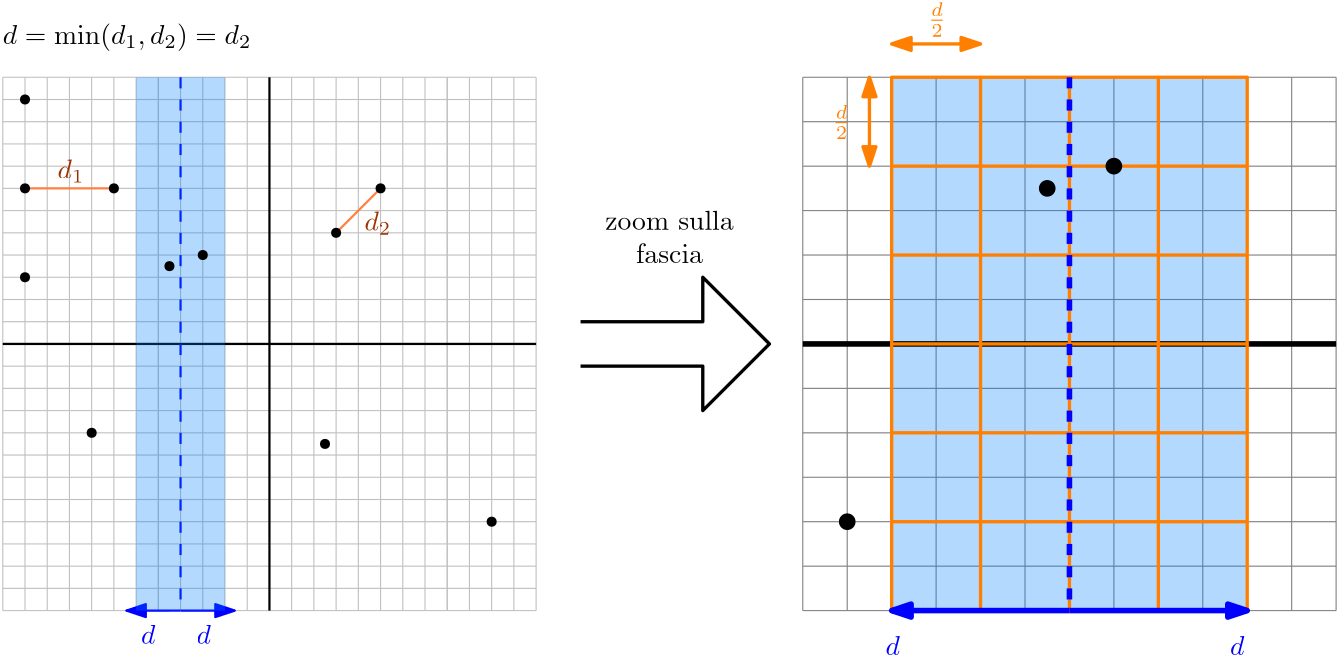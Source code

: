 <?xml version="1.0"?>
<!DOCTYPE ipe SYSTEM "ipe.dtd">
<ipe version="70218" creator="Ipe 7.2.28">
<info created="D:20240425095136" modified="D:20240425105325"/>
<preamble>\usepackage{amssymb}
\usepackage{amsmath}</preamble>
<ipestyle name="basic">
<symbol name="arrow/arc(spx)">
<path stroke="sym-stroke" fill="sym-stroke" pen="sym-pen">
0 0 m
-1 0.333 l
-1 -0.333 l
h
</path>
</symbol>
<symbol name="arrow/farc(spx)">
<path stroke="sym-stroke" fill="white" pen="sym-pen">
0 0 m
-1 0.333 l
-1 -0.333 l
h
</path>
</symbol>
<symbol name="arrow/ptarc(spx)">
<path stroke="sym-stroke" fill="sym-stroke" pen="sym-pen">
0 0 m
-1 0.333 l
-0.8 0 l
-1 -0.333 l
h
</path>
</symbol>
<symbol name="arrow/fptarc(spx)">
<path stroke="sym-stroke" fill="white" pen="sym-pen">
0 0 m
-1 0.333 l
-0.8 0 l
-1 -0.333 l
h
</path>
</symbol>
<symbol name="mark/circle(sx)" transformations="translations">
<path fill="sym-stroke">
0.6 0 0 0.6 0 0 e
0.4 0 0 0.4 0 0 e
</path>
</symbol>
<symbol name="mark/disk(sx)" transformations="translations">
<path fill="sym-stroke">
0.6 0 0 0.6 0 0 e
</path>
</symbol>
<symbol name="mark/fdisk(sfx)" transformations="translations">
<group>
<path fill="sym-fill">
0.5 0 0 0.5 0 0 e
</path>
<path fill="sym-stroke" fillrule="eofill">
0.6 0 0 0.6 0 0 e
0.4 0 0 0.4 0 0 e
</path>
</group>
</symbol>
<symbol name="mark/box(sx)" transformations="translations">
<path fill="sym-stroke" fillrule="eofill">
-0.6 -0.6 m
0.6 -0.6 l
0.6 0.6 l
-0.6 0.6 l
h
-0.4 -0.4 m
0.4 -0.4 l
0.4 0.4 l
-0.4 0.4 l
h
</path>
</symbol>
<symbol name="mark/square(sx)" transformations="translations">
<path fill="sym-stroke">
-0.6 -0.6 m
0.6 -0.6 l
0.6 0.6 l
-0.6 0.6 l
h
</path>
</symbol>
<symbol name="mark/fsquare(sfx)" transformations="translations">
<group>
<path fill="sym-fill">
-0.5 -0.5 m
0.5 -0.5 l
0.5 0.5 l
-0.5 0.5 l
h
</path>
<path fill="sym-stroke" fillrule="eofill">
-0.6 -0.6 m
0.6 -0.6 l
0.6 0.6 l
-0.6 0.6 l
h
-0.4 -0.4 m
0.4 -0.4 l
0.4 0.4 l
-0.4 0.4 l
h
</path>
</group>
</symbol>
<symbol name="mark/cross(sx)" transformations="translations">
<group>
<path fill="sym-stroke">
-0.43 -0.57 m
0.57 0.43 l
0.43 0.57 l
-0.57 -0.43 l
h
</path>
<path fill="sym-stroke">
-0.43 0.57 m
0.57 -0.43 l
0.43 -0.57 l
-0.57 0.43 l
h
</path>
</group>
</symbol>
<symbol name="arrow/fnormal(spx)">
<path stroke="sym-stroke" fill="white" pen="sym-pen">
0 0 m
-1 0.333 l
-1 -0.333 l
h
</path>
</symbol>
<symbol name="arrow/pointed(spx)">
<path stroke="sym-stroke" fill="sym-stroke" pen="sym-pen">
0 0 m
-1 0.333 l
-0.8 0 l
-1 -0.333 l
h
</path>
</symbol>
<symbol name="arrow/fpointed(spx)">
<path stroke="sym-stroke" fill="white" pen="sym-pen">
0 0 m
-1 0.333 l
-0.8 0 l
-1 -0.333 l
h
</path>
</symbol>
<symbol name="arrow/linear(spx)">
<path stroke="sym-stroke" pen="sym-pen">
-1 0.333 m
0 0 l
-1 -0.333 l
</path>
</symbol>
<symbol name="arrow/fdouble(spx)">
<path stroke="sym-stroke" fill="white" pen="sym-pen">
0 0 m
-1 0.333 l
-1 -0.333 l
h
-1 0 m
-2 0.333 l
-2 -0.333 l
h
</path>
</symbol>
<symbol name="arrow/double(spx)">
<path stroke="sym-stroke" fill="sym-stroke" pen="sym-pen">
0 0 m
-1 0.333 l
-1 -0.333 l
h
-1 0 m
-2 0.333 l
-2 -0.333 l
h
</path>
</symbol>
<symbol name="arrow/mid-normal(spx)">
<path stroke="sym-stroke" fill="sym-stroke" pen="sym-pen">
0.5 0 m
-0.5 0.333 l
-0.5 -0.333 l
h
</path>
</symbol>
<symbol name="arrow/mid-fnormal(spx)">
<path stroke="sym-stroke" fill="white" pen="sym-pen">
0.5 0 m
-0.5 0.333 l
-0.5 -0.333 l
h
</path>
</symbol>
<symbol name="arrow/mid-pointed(spx)">
<path stroke="sym-stroke" fill="sym-stroke" pen="sym-pen">
0.5 0 m
-0.5 0.333 l
-0.3 0 l
-0.5 -0.333 l
h
</path>
</symbol>
<symbol name="arrow/mid-fpointed(spx)">
<path stroke="sym-stroke" fill="white" pen="sym-pen">
0.5 0 m
-0.5 0.333 l
-0.3 0 l
-0.5 -0.333 l
h
</path>
</symbol>
<symbol name="arrow/mid-double(spx)">
<path stroke="sym-stroke" fill="sym-stroke" pen="sym-pen">
1 0 m
0 0.333 l
0 -0.333 l
h
0 0 m
-1 0.333 l
-1 -0.333 l
h
</path>
</symbol>
<symbol name="arrow/mid-fdouble(spx)">
<path stroke="sym-stroke" fill="white" pen="sym-pen">
1 0 m
0 0.333 l
0 -0.333 l
h
0 0 m
-1 0.333 l
-1 -0.333 l
h
</path>
</symbol>
<anglesize name="22.5 deg" value="22.5"/>
<anglesize name="30 deg" value="30"/>
<anglesize name="45 deg" value="45"/>
<anglesize name="60 deg" value="60"/>
<anglesize name="90 deg" value="90"/>
<arrowsize name="large" value="10"/>
<arrowsize name="small" value="5"/>
<arrowsize name="tiny" value="3"/>
<color name="blue" value="0 0 1"/>
<color name="brown" value="0.647 0.165 0.165"/>
<color name="darkblue" value="0 0 0.545"/>
<color name="darkcyan" value="0 0.545 0.545"/>
<color name="darkgray" value="0.663"/>
<color name="darkgreen" value="0 0.392 0"/>
<color name="darkmagenta" value="0.545 0 0.545"/>
<color name="darkorange" value="1 0.549 0"/>
<color name="darkred" value="0.545 0 0"/>
<color name="gold" value="1 0.843 0"/>
<color name="gray" value="0.745"/>
<color name="green" value="0 1 0"/>
<color name="lightblue" value="0.678 0.847 0.902"/>
<color name="lightcyan" value="0.878 1 1"/>
<color name="lightgray" value="0.827"/>
<color name="lightgreen" value="0.565 0.933 0.565"/>
<color name="lightyellow" value="1 1 0.878"/>
<color name="navy" value="0 0 0.502"/>
<color name="orange" value="1 0.647 0"/>
<color name="pink" value="1 0.753 0.796"/>
<color name="purple" value="0.627 0.125 0.941"/>
<color name="red" value="1 0 0"/>
<color name="seagreen" value="0.18 0.545 0.341"/>
<color name="turquoise" value="0.251 0.878 0.816"/>
<color name="violet" value="0.933 0.51 0.933"/>
<color name="yellow" value="1 1 0"/>
<dashstyle name="dash dot dotted" value="[4 2 1 2 1 2] 0"/>
<dashstyle name="dash dotted" value="[4 2 1 2] 0"/>
<dashstyle name="dashed" value="[4] 0"/>
<dashstyle name="dotted" value="[1 3] 0"/>
<gridsize name="10 pts (~3.5 mm)" value="10"/>
<gridsize name="14 pts (~5 mm)" value="14"/>
<gridsize name="16 pts (~6 mm)" value="16"/>
<gridsize name="20 pts (~7 mm)" value="20"/>
<gridsize name="28 pts (~10 mm)" value="28"/>
<gridsize name="32 pts (~12 mm)" value="32"/>
<gridsize name="4 pts" value="4"/>
<gridsize name="56 pts (~20 mm)" value="56"/>
<gridsize name="8 pts (~3 mm)" value="8"/>
<opacity name="10%" value="0.1"/>
<opacity name="30%" value="0.3"/>
<opacity name="50%" value="0.5"/>
<opacity name="75%" value="0.75"/>
<pen name="fat" value="1.2"/>
<pen name="heavier" value="0.8"/>
<pen name="ultrafat" value="2"/>
<symbolsize name="large" value="5"/>
<symbolsize name="small" value="2"/>
<symbolsize name="tiny" value="1.1"/>
<textsize name="Huge" value="\Huge"/>
<textsize name="LARGE" value="\LARGE"/>
<textsize name="Large" value="\Large"/>
<textsize name="footnote" value="\footnotesize"/>
<textsize name="huge" value="\huge"/>
<textsize name="large" value="\large"/>
<textsize name="script" value="\scriptsize"/>
<textsize name="small" value="\small"/>
<textsize name="tiny" value="\tiny"/>
<textstyle name="center" begin="\begin{center}" end="\end{center}"/>
<textstyle name="item" begin="\begin{itemize}\item{}" end="\end{itemize}"/>
<textstyle name="itemize" begin="\begin{itemize}" end="\end{itemize}"/>
<tiling name="falling" angle="-60" step="4" width="1"/>
<tiling name="rising" angle="30" step="4" width="1"/>
</ipestyle>
<page>
<layer name="alpha"/>
<view layers="alpha" active="alpha"/>
<path layer="alpha" matrix="1 0 0 1 -120 -48" stroke="0.753">
240 608 m
240 800 l
</path>
<path matrix="1 0 0 1 -128 -48" stroke="0.753">
240 608 m
240 800 l
</path>
<path matrix="1 0 0 1 -136 -48" stroke="0.753">
240 608 m
240 800 l
</path>
<path matrix="1 0 0 1 -144 -48" stroke="0.753">
240 608 m
240 800 l
</path>
<path matrix="1 0 0 1 -152 -48" stroke="0.753">
240 608 m
240 800 l
</path>
<path matrix="1 0 0 1 -152 -48" stroke="0.753">
240 608 m
240 800 l
</path>
<path matrix="1 0 0 1 -160 -48" stroke="0.753">
240 608 m
240 800 l
</path>
<path matrix="1 0 0 1 -168 -48" stroke="0.753">
240 608 m
240 800 l
</path>
<path matrix="1 0 0 1 -176 -48" stroke="0.753">
240 608 m
240 800 l
</path>
<path matrix="1 0 0 1 -184 -48" stroke="0.753">
240 608 m
240 800 l
</path>
<path matrix="1 0 0 1 -192 -48" stroke="0.753">
240 608 m
240 800 l
</path>
<path matrix="1 0 0 1 -200 -48" stroke="0.753">
240 608 m
240 800 l
</path>
<path matrix="1 0 0 1 -208 -48" stroke="0.753">
240 608 m
240 800 l
</path>
<path matrix="1 0 0 1 -16 -48" stroke="0.753">
240 608 m
240 800 l
</path>
<path matrix="1 0 0 1 -24 -48" stroke="0.753">
240 608 m
240 800 l
</path>
<path matrix="1 0 0 1 -32 -48" stroke="0.753">
240 608 m
240 800 l
</path>
<path matrix="1 0 0 1 -40 -48" stroke="0.753">
240 608 m
240 800 l
</path>
<path matrix="1 0 0 1 -48 -48" stroke="0.753">
240 608 m
240 800 l
</path>
<path matrix="1 0 0 1 -48 -48" stroke="0.753">
240 608 m
240 800 l
</path>
<path matrix="1 0 0 1 -56 -48" stroke="0.753">
240 608 m
240 800 l
</path>
<path matrix="1 0 0 1 -64 -48" stroke="0.753">
240 608 m
240 800 l
</path>
<path matrix="1 0 0 1 -72 -48" stroke="0.753">
240 608 m
240 800 l
</path>
<path matrix="1 0 0 1 -80 -48" stroke="0.753">
240 608 m
240 800 l
</path>
<path matrix="1 0 0 1 -88 -48" stroke="0.753">
240 608 m
240 800 l
</path>
<path matrix="1 0 0 1 -96 -48" stroke="0.753">
240 608 m
240 800 l
</path>
<path matrix="1 0 0 1 -104 -48" stroke="0.753">
240 608 m
240 800 l
</path>
<path matrix="1 0 0 1 -112 -48" stroke="0.753">
144 800 m
336 800 l
</path>
<path matrix="1 0 0 1 -112 -48" stroke="0.753">
144 792 m
336 792 l
</path>
<path matrix="1 0 0 1 -112 -48" stroke="0.753">
336 784 m
144 784 l
</path>
<path matrix="1 0 0 1 -112 -72" stroke="0.753">
144 800 m
336 800 l
</path>
<path matrix="1 0 0 1 -112 -72" stroke="0.753">
144 792 m
336 792 l
</path>
<path matrix="1 0 0 1 -112 -72" stroke="0.753">
336 784 m
144 784 l
</path>
<path matrix="1 0 0 1 -112 -96" stroke="0.753">
144 800 m
336 800 l
</path>
<path matrix="1 0 0 1 -112 -96" stroke="0.753">
144 792 m
336 792 l
</path>
<path matrix="1 0 0 1 -112 -96" stroke="0.753">
336 784 m
144 784 l
</path>
<path matrix="1 0 0 1 -112 -120" stroke="0.753">
144 800 m
336 800 l
</path>
<path matrix="1 0 0 1 -112 -120" stroke="0.753">
144 792 m
336 792 l
</path>
<path matrix="1 0 0 1 -112 -120" stroke="0.753">
336 784 m
144 784 l
</path>
<path matrix="1 0 0 1 -112 -152" stroke="0.753">
144 800 m
336 800 l
</path>
<path matrix="1 0 0 1 -112 -152" stroke="0.753">
144 792 m
336 792 l
</path>
<path matrix="1 0 0 1 -112 -152" stroke="0.753">
336 784 m
144 784 l
</path>
<path matrix="1 0 0 1 -112 -176" stroke="0.753">
144 800 m
336 800 l
</path>
<path matrix="1 0 0 1 -112 -176" stroke="0.753">
144 792 m
336 792 l
</path>
<path matrix="1 0 0 1 -112 -176" stroke="0.753">
336 784 m
144 784 l
</path>
<path matrix="1 0 0 1 -112 -200" stroke="0.753">
144 800 m
336 800 l
</path>
<path matrix="1 0 0 1 -112 -200" stroke="0.753">
144 792 m
336 792 l
</path>
<path matrix="1 0 0 1 -112 -200" stroke="0.753">
336 784 m
144 784 l
</path>
<path matrix="1 0 0 1 -112 -224" stroke="0.753">
144 800 m
336 800 l
</path>
<path matrix="1 0 0 1 -112 -224" stroke="0.753">
144 792 m
336 792 l
</path>
<path matrix="1 0 0 1 -112 -224" stroke="0.753">
336 784 m
144 784 l
</path>
<path matrix="1 0 0 1 -112 -48" stroke="black" pen="heavier">
240 608 m
240 800 l
</path>
<path matrix="1 0 0 1 -112 -48" stroke="black" pen="heavier">
144 704 m
336 704 l
</path>
<path matrix="1 0 0 1 -112 -48" stroke="0 0 1" dash="dashed" pen="heavier">
208 800 m
208 608 l
</path>
<use matrix="1 0 0 1 -112 -48" name="mark/disk(sx)" pos="152 728" size="normal"/>
<use matrix="1 0 0 1 -112 -48" name="mark/disk(sx)" pos="152 792" size="normal"/>
<use matrix="1 0 0 1 -112 -48" name="mark/disk(sx)" pos="176 672" size="normal"/>
<use matrix="1 0 0 1 -112 -48" name="mark/disk(sx)" pos="260 668" size="normal"/>
<use matrix="1 0 0 1 -112 -48" name="mark/disk(sx)" pos="320 640" size="normal"/>
<path matrix="1 0 0 1 -112 -48" stroke="1 0.502 0.251" pen="heavier">
152 760 m
184 760 l
</path>
<path matrix="1 0 0 1 -112 -48" stroke="1 0.502 0.251" pen="heavier">
264 744 m
280 760 l
</path>
<use matrix="1 0 0 1 -112 -48" name="mark/disk(sx)" pos="280 760" size="normal"/>
<use matrix="1 0 0 1 -112 -48" name="mark/disk(sx)" pos="264 744" size="normal"/>
<use matrix="1 0 0 1 -112 -48" name="mark/disk(sx)" pos="184 760" size="normal"/>
<use matrix="1 0 0 1 -112 -48" name="mark/disk(sx)" pos="152 760" size="normal"/>
<text matrix="1 0 0 1 -116.303 -36.422" transformations="translations" pos="168 752" stroke="0.608 0.196 0" type="label" width="9.655" height="6.923" depth="1.49" valign="baseline" style="math">d_1</text>
<text matrix="1 0 0 1 -66.2204 -203.968" transformations="translations" pos="168 752" stroke="0 0 1" type="label" width="5.185" height="6.918" depth="0" valign="baseline" style="math">d</text>
<path matrix="1.21954 0 0 0.00009477 -225.958 559.929" stroke="0 0 1" pen="heavier" arrow="normal/normal">
264 744 m
280 760 l
</path>
<path matrix="1.21954 0 0 0.00009477 -245.468 559.929" stroke="0 0 1" pen="heavier" rarrow="normal/normal">
264 744 m
280 760 l
</path>
<text matrix="1 0 0 1 -86.2204 -203.968" transformations="translations" pos="168 752" stroke="0 0 1" type="label" width="5.185" height="6.918" depth="0" valign="baseline" style="math">d</text>
<text matrix="1 0 0 1 -5.81 -55.1894" transformations="translations" pos="168 752" stroke="0.608 0.196 0" type="label" width="9.655" height="6.923" depth="1.49" valign="baseline" style="math">d_2</text>
<path matrix="1 0 0 1 -112 -48" fill="0 0.502 1" opacity="30%" stroke-opacity="opaque">
192 608 m
192 800 l
224 800 l
224 608 l
h
</path>
<use matrix="1 0 0 1 -112 -48" name="mark/disk(sx)" pos="216 736" size="normal"/>
<use matrix="1 0 0 1 -108 -52" name="mark/disk(sx)" pos="200 736" size="normal"/>
<text matrix="1 0 0 1 181.78 -207.968" transformations="translations" pos="168 752" stroke="0 0 1" type="label" width="5.185" height="6.918" depth="0" valign="baseline" style="math">d</text>
<text matrix="1 0 0 1 305.78 -207.968" transformations="translations" pos="168 752" stroke="0 0 1" type="label" width="5.185" height="6.918" depth="0" valign="baseline" style="math">d</text>
<path matrix="1 0 0 1.02128 0 -16" stroke="0.502" opacity="30%" stroke-opacity="opaque">
400 564 m
400 752 l
</path>
<path matrix="1 0 0 1.02128 -16 -16" stroke="0.502" opacity="30%" stroke-opacity="opaque">
400 564 m
400 752 l
</path>
<path matrix="1 0 0 1.02128 -32 -16" stroke="0.502" opacity="30%" stroke-opacity="opaque">
400 564 m
400 752 l
</path>
<path matrix="1 0 0 1.02128 -48 -16" stroke="0.502" opacity="30%" stroke-opacity="opaque">
400 564 m
400 752 l
</path>
<path matrix="1 0 0 1.02128 -64 -16" stroke="0.502" opacity="30%" stroke-opacity="opaque">
400 564 m
400 752 l
</path>
<path matrix="1 0 0 1.02128 -80 -16" stroke="0.502" opacity="30%" stroke-opacity="opaque">
400 564 m
400 752 l
</path>
<path matrix="1 0 0 1.02128 112 -16" stroke="0.502" opacity="30%" stroke-opacity="opaque">
400 564 m
400 752 l
</path>
<path matrix="1 0 0 1.02128 96 -16" stroke="0.502" opacity="30%" stroke-opacity="opaque">
400 564 m
400 752 l
</path>
<path matrix="1 0 0 1.02128 80 -16" stroke="0.502" opacity="30%" stroke-opacity="opaque">
400 564 m
400 752 l
</path>
<path matrix="1 0 0 1.02128 64 -16" stroke="0.502" opacity="30%" stroke-opacity="opaque">
400 564 m
400 752 l
</path>
<path matrix="1 0 0 1.02128 48 -16" stroke="0.502" opacity="30%" stroke-opacity="opaque">
400 564 m
400 752 l
</path>
<path matrix="1 0 0 1.02128 32 -16" stroke="0.502" opacity="30%" stroke-opacity="opaque">
400 564 m
400 752 l
</path>
<path stroke="0.502" opacity="30%" stroke-opacity="opaque">
320 752 m
512 752 l
</path>
<path stroke="0.502" opacity="30%" stroke-opacity="opaque">
320 736 m
512 736 l
</path>
<path matrix="1 0 0 1 0 -32" stroke="0.502" opacity="30%" stroke-opacity="opaque">
320 752 m
512 752 l
</path>
<path matrix="1 0 0 1 0 -32" stroke="0.502" opacity="30%" stroke-opacity="opaque">
320 736 m
512 736 l
</path>
<path matrix="1 0 0 1 0 -64" stroke="0.502" opacity="30%" stroke-opacity="opaque">
320 752 m
512 752 l
</path>
<path matrix="1 0 0 1 0 -64" stroke="0.502" opacity="30%" stroke-opacity="opaque">
320 736 m
512 736 l
</path>
<path matrix="1 0 0 1 0 -112" stroke="0.502" opacity="30%" stroke-opacity="opaque">
320 752 m
512 752 l
</path>
<path matrix="1 0 0 1 0 -112" stroke="0.502" opacity="30%" stroke-opacity="opaque">
320 736 m
512 736 l
</path>
<path matrix="1 0 0 1 0 -144" stroke="0.502" opacity="30%" stroke-opacity="opaque">
320 752 m
512 752 l
</path>
<path matrix="1 0 0 1 0 -144" stroke="0.502" opacity="30%" stroke-opacity="opaque">
320 736 m
512 736 l
</path>
<path matrix="1 0 0 1 0 -176" stroke="0.502" opacity="30%" stroke-opacity="opaque">
320 752 m
512 752 l
</path>
<path matrix="1 0 0 1 0 -176" stroke="0.502" opacity="30%" stroke-opacity="opaque">
320 736 m
512 736 l
</path>
<path matrix="1 0 0 1.02128 0 -16" fill="0 0.502 1" opacity="30%" stroke-opacity="opaque">
352 564 m
352 752 l
480 752 l
480 564 l
h
</path>
<path matrix="1 0 0 1 176 -48" stroke="black" pen="ultrafat">
144 704 m
336 704 l
</path>
<use name="mark/disk(sx)" pos="408 712" size="large"/>
<use name="mark/disk(sx)" pos="336 592" size="large"/>
<path stroke="1 0.502 0" pen="fat" opacity="30%" stroke-opacity="opaque">
352 752 m
352 560 l
480 560 l
480 752 l
h
</path>
<path stroke="1 0.502 0" pen="fat" opacity="30%" stroke-opacity="opaque">
384 752 m
384 560 l
</path>
<path stroke="1 0.502 0" pen="fat" opacity="30%" stroke-opacity="opaque">
352 720 m
416 720 l
</path>
<path stroke="1 0.502 0" pen="fat" opacity="30%" stroke-opacity="opaque">
416 720 m
480 720 l
</path>
<path stroke="1 0.502 0" pen="fat" opacity="30%" stroke-opacity="opaque">
352 688 m
480 688 l
</path>
<path stroke="1 0.502 0" pen="fat" opacity="30%" stroke-opacity="opaque">
352 624 m
480 624 l
</path>
<path stroke="1 0.502 0" pen="fat" opacity="30%" stroke-opacity="opaque">
352 592 m
480 592 l
</path>
<path stroke="1 0.502 0" pen="fat" opacity="30%" stroke-opacity="opaque">
448 560 m
448 752 l
</path>
<path stroke="1 0.502 0" pen="fat" opacity="30%" stroke-opacity="opaque">
352 656 m
480 656 l
</path>
<path matrix="1 0 0 0.979167 0 11.6667" stroke="1 0.502 0" pen="fat" opacity="30%" stroke-opacity="opaque">
416 752 m
416 560 l
</path>
<path matrix="1 0 0 1 208 -48" stroke="0 0 1" dash="dashed" pen="ultrafat">
208 800 m
208 608 l
</path>
<use name="mark/disk(sx)" pos="432 720" size="large"/>
<path matrix="1 0 0 1.02128 0 -16" stroke="0 0 1" pen="ultrafat" arrow="normal/normal">
416 564 m
480 564 l
</path>
<path matrix="1 0 0 1.02128 0 -16" stroke="0 0 1" pen="ultrafat" arrow="normal/normal">
416 564 m
352 564 l
</path>
<path stroke="1 0.502 0" pen="fat" arrow="normal/normal" rarrow="normal/normal" opacity="30%" stroke-opacity="opaque">
344 752 m
344 720 l
</path>
<path stroke="1 0.502 0" pen="fat" arrow="normal/normal" rarrow="normal/normal" opacity="30%" stroke-opacity="opaque">
352 764 m
384 764 l
</path>
<text matrix="1 0 0 1 197.047 18.042" transformations="translations" pos="168 752" stroke="1 0.502 0" type="label" width="6.538" height="8.771" depth="3.43" valign="baseline" style="math">\frac{d}{2}</text>
<text matrix="1 0 0 1 162.632 -18.8298" transformations="translations" pos="168 752" stroke="1 0.502 0" type="label" width="6.538" height="8.771" depth="3.43" valign="baseline" style="math">\frac{d}{2}</text>
<path stroke="0" pen="fat" opacity="30%" stroke-opacity="opaque">
240 664 m
284 664 l
284 680 l
308 656 l
284 632 l
284 648 l
240 648 l
</path>
<text matrix="1 0 0 1 0 -24" transformations="translations" pos="240 728" stroke="0" type="minipage" width="64" height="11.924" depth="6.95" valign="top">\begin{center}zoom sulla\\ fascia\end{center}</text>
<text matrix="1 0 0 1 -4 -4" transformations="translations" pos="36 768" stroke="0" type="label" width="89.498" height="7.473" depth="2.49" valign="baseline" style="math">d = \min(d_1,d_2) = d_2</text>
</page>
</ipe>
